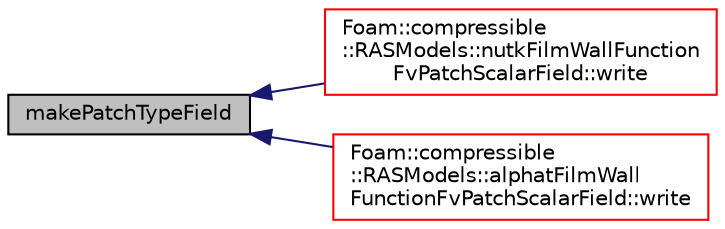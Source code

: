 digraph "makePatchTypeField"
{
  bgcolor="transparent";
  edge [fontname="Helvetica",fontsize="10",labelfontname="Helvetica",labelfontsize="10"];
  node [fontname="Helvetica",fontsize="10",shape=record];
  rankdir="LR";
  Node1 [label="makePatchTypeField",height=0.2,width=0.4,color="black", fillcolor="grey75", style="filled", fontcolor="black"];
  Node1 -> Node2 [dir="back",color="midnightblue",fontsize="10",style="solid",fontname="Helvetica"];
  Node2 [label="Foam::compressible\l::RASModels::nutkFilmWallFunction\lFvPatchScalarField::write",height=0.2,width=0.4,color="red",URL="$a01721.html#a4bc86b48333705e13add9de0db8eebd3",tooltip="Write. "];
  Node1 -> Node3 [dir="back",color="midnightblue",fontsize="10",style="solid",fontname="Helvetica"];
  Node3 [label="Foam::compressible\l::RASModels::alphatFilmWall\lFunctionFvPatchScalarField::write",height=0.2,width=0.4,color="red",URL="$a00038.html#a0941061ad5a26be83b4107d05750ace6",tooltip="Write. "];
}
